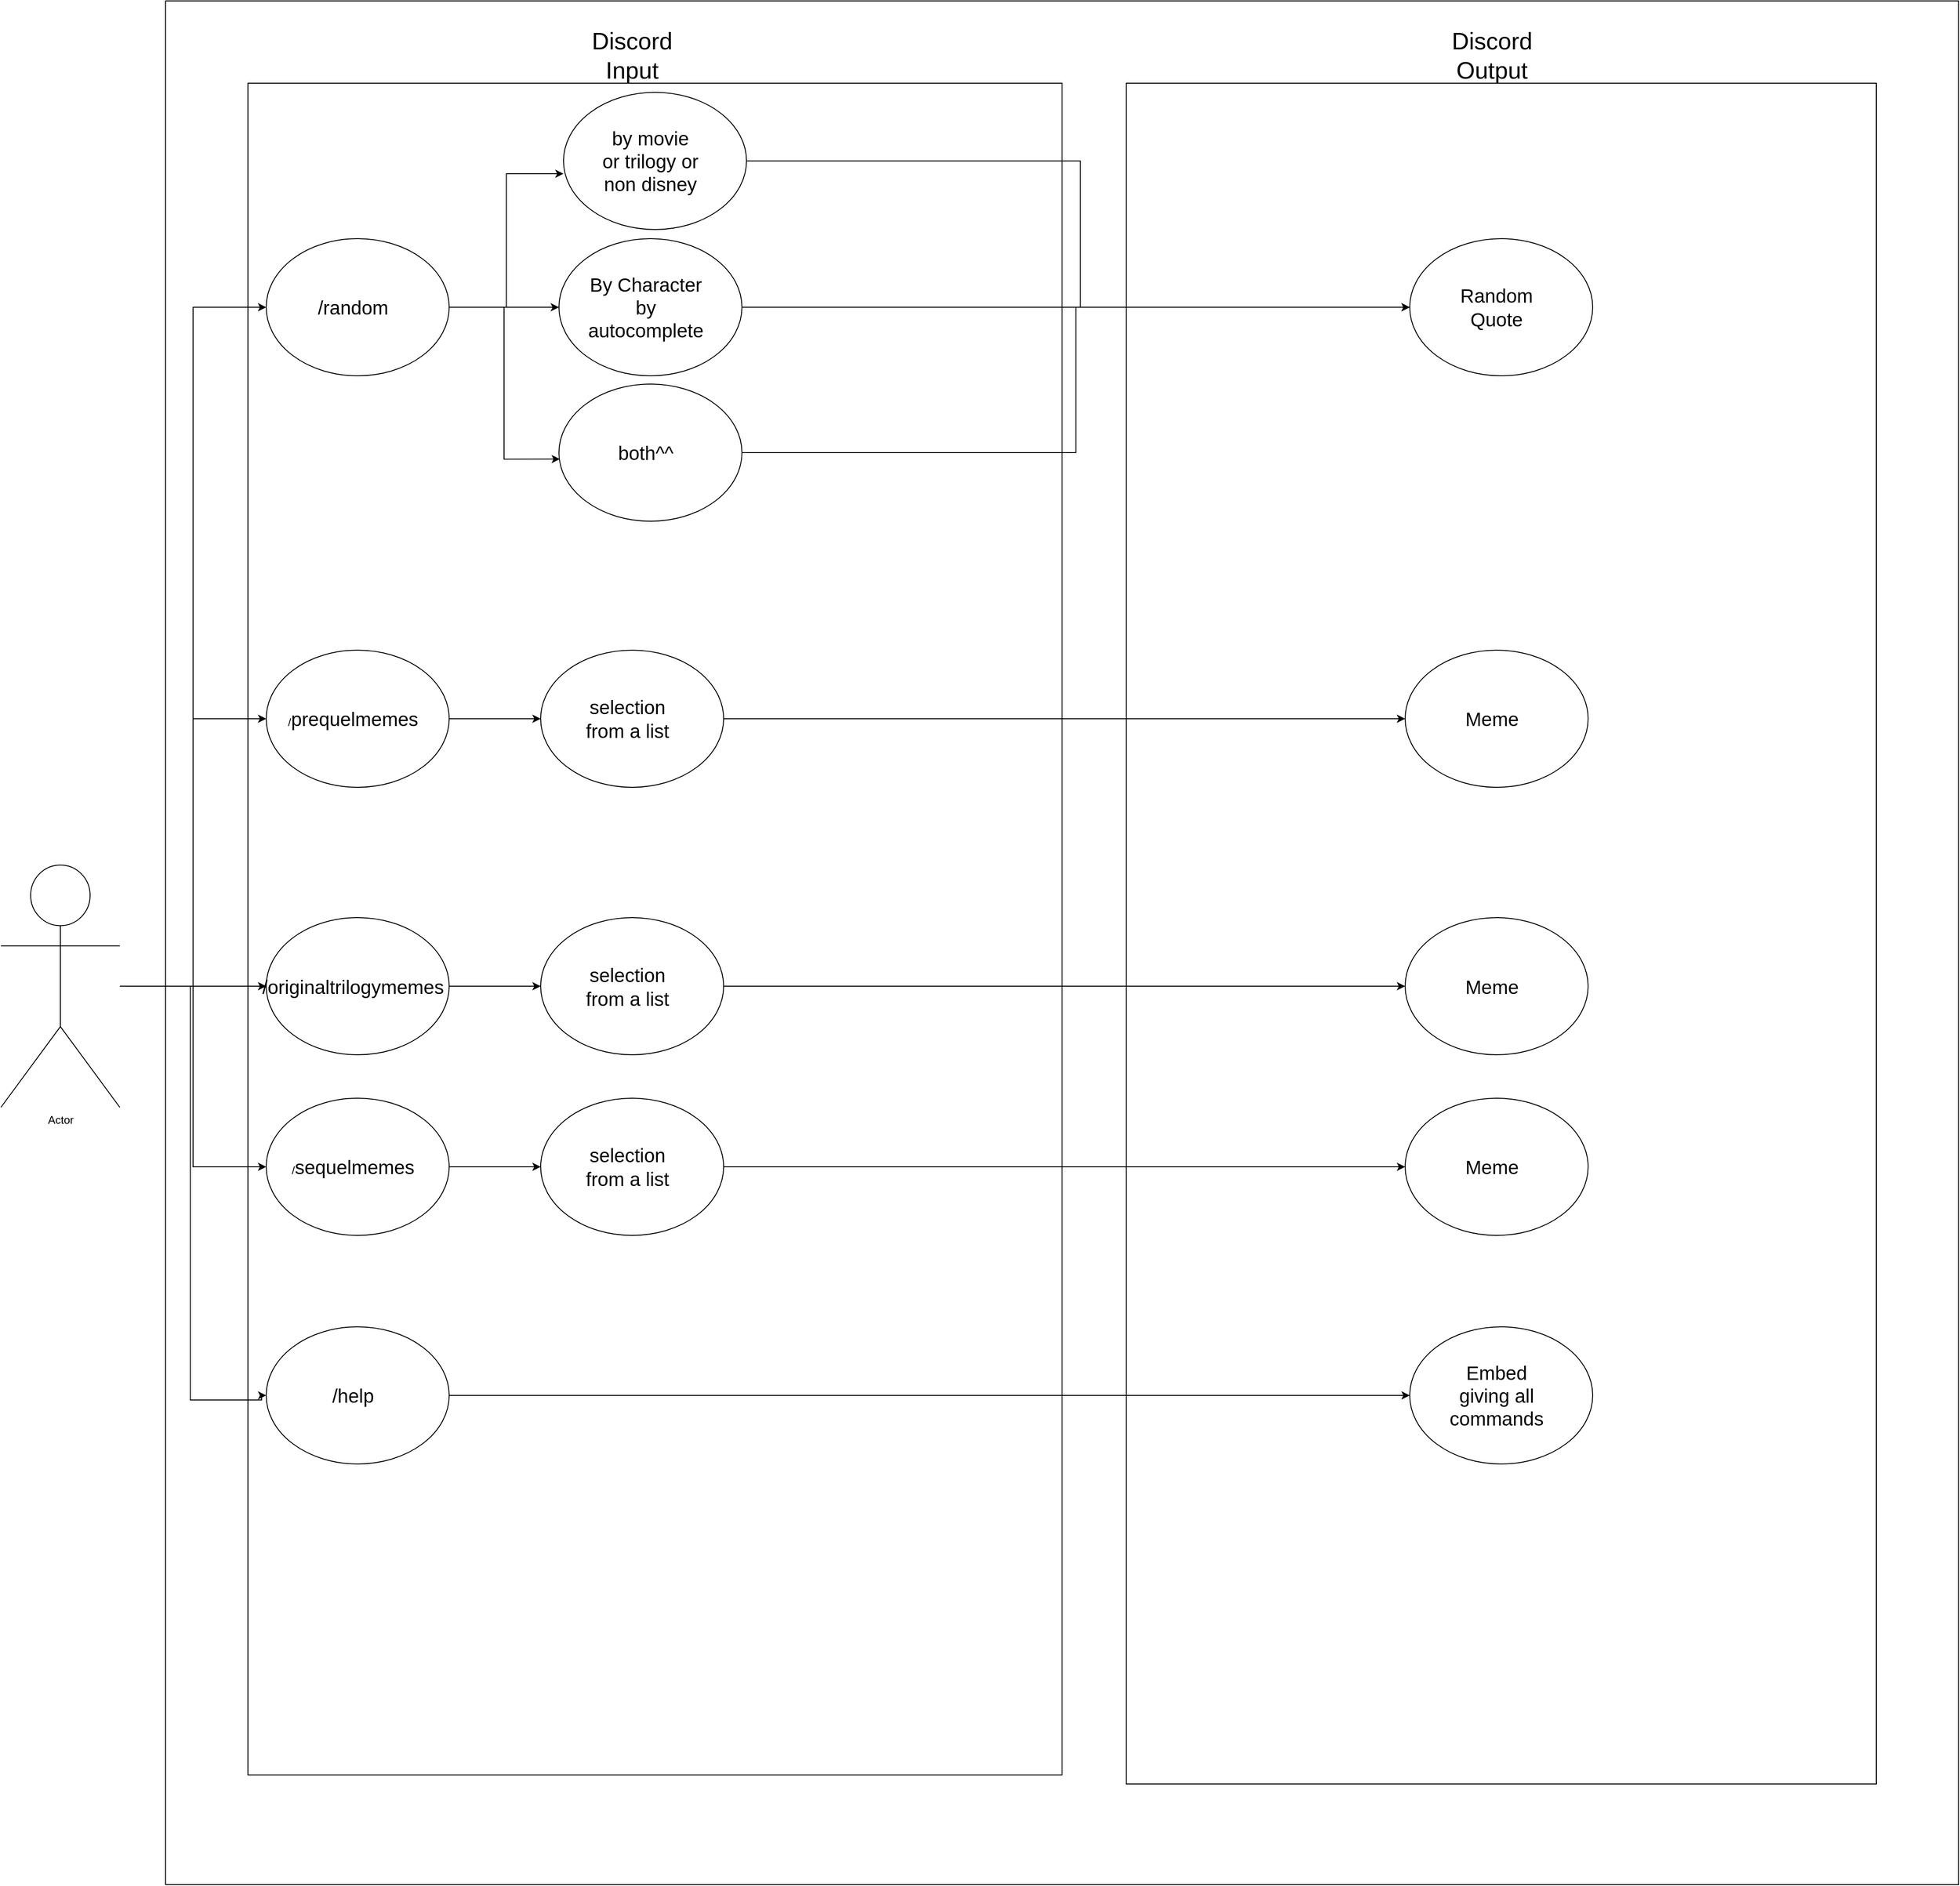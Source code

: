 <mxfile version="21.2.8" type="device">
  <diagram name="Page-1" id="065T2t1PhLZb1BEJfij4">
    <mxGraphModel dx="2602" dy="3438" grid="1" gridSize="10" guides="1" tooltips="1" connect="1" arrows="1" fold="1" page="1" pageScale="1" pageWidth="5000" pageHeight="5000" math="0" shadow="0">
      <root>
        <mxCell id="0" />
        <mxCell id="1" parent="0" />
        <mxCell id="gTSX4XcYXar_OQSmipjv-1" value="" style="rounded=0;whiteSpace=wrap;html=1;" vertex="1" parent="1">
          <mxGeometry x="360" y="200" width="1960" height="2060" as="geometry" />
        </mxCell>
        <mxCell id="gTSX4XcYXar_OQSmipjv-2" value="" style="rounded=0;whiteSpace=wrap;html=1;" vertex="1" parent="1">
          <mxGeometry x="450" y="290" width="890" height="1850" as="geometry" />
        </mxCell>
        <mxCell id="gTSX4XcYXar_OQSmipjv-3" value="" style="rounded=0;whiteSpace=wrap;html=1;" vertex="1" parent="1">
          <mxGeometry x="1410" y="290" width="820" height="1860" as="geometry" />
        </mxCell>
        <mxCell id="gTSX4XcYXar_OQSmipjv-27" style="edgeStyle=orthogonalEdgeStyle;rounded=0;orthogonalLoop=1;jettySize=auto;html=1;entryX=0;entryY=0.5;entryDx=0;entryDy=0;" edge="1" parent="1" source="gTSX4XcYXar_OQSmipjv-4" target="gTSX4XcYXar_OQSmipjv-6">
          <mxGeometry relative="1" as="geometry" />
        </mxCell>
        <mxCell id="gTSX4XcYXar_OQSmipjv-31" style="edgeStyle=orthogonalEdgeStyle;rounded=0;orthogonalLoop=1;jettySize=auto;html=1;entryX=0;entryY=0.5;entryDx=0;entryDy=0;" edge="1" parent="1" source="gTSX4XcYXar_OQSmipjv-4" target="gTSX4XcYXar_OQSmipjv-29">
          <mxGeometry relative="1" as="geometry" />
        </mxCell>
        <mxCell id="gTSX4XcYXar_OQSmipjv-48" style="edgeStyle=orthogonalEdgeStyle;rounded=0;orthogonalLoop=1;jettySize=auto;html=1;entryX=0;entryY=0.5;entryDx=0;entryDy=0;" edge="1" parent="1" source="gTSX4XcYXar_OQSmipjv-4" target="gTSX4XcYXar_OQSmipjv-41">
          <mxGeometry relative="1" as="geometry" />
        </mxCell>
        <mxCell id="gTSX4XcYXar_OQSmipjv-52" style="edgeStyle=orthogonalEdgeStyle;rounded=0;orthogonalLoop=1;jettySize=auto;html=1;entryX=0;entryY=0.5;entryDx=0;entryDy=0;" edge="1" parent="1" source="gTSX4XcYXar_OQSmipjv-4" target="gTSX4XcYXar_OQSmipjv-50">
          <mxGeometry relative="1" as="geometry">
            <Array as="points">
              <mxPoint x="387" y="1277" />
              <mxPoint x="387" y="1730" />
              <mxPoint x="465" y="1730" />
              <mxPoint x="465" y="1725" />
            </Array>
          </mxGeometry>
        </mxCell>
        <mxCell id="gTSX4XcYXar_OQSmipjv-65" style="edgeStyle=orthogonalEdgeStyle;rounded=0;orthogonalLoop=1;jettySize=auto;html=1;" edge="1" parent="1" source="gTSX4XcYXar_OQSmipjv-4" target="gTSX4XcYXar_OQSmipjv-58">
          <mxGeometry relative="1" as="geometry" />
        </mxCell>
        <mxCell id="gTSX4XcYXar_OQSmipjv-4" value="Actor" style="shape=umlActor;verticalLabelPosition=bottom;verticalAlign=top;html=1;outlineConnect=0;" vertex="1" parent="1">
          <mxGeometry x="180" y="1145" width="130" height="265" as="geometry" />
        </mxCell>
        <mxCell id="gTSX4XcYXar_OQSmipjv-16" style="edgeStyle=orthogonalEdgeStyle;rounded=0;orthogonalLoop=1;jettySize=auto;html=1;entryX=0;entryY=0.593;entryDx=0;entryDy=0;entryPerimeter=0;" edge="1" parent="1" source="gTSX4XcYXar_OQSmipjv-6" target="gTSX4XcYXar_OQSmipjv-10">
          <mxGeometry relative="1" as="geometry" />
        </mxCell>
        <mxCell id="gTSX4XcYXar_OQSmipjv-18" style="edgeStyle=orthogonalEdgeStyle;rounded=0;orthogonalLoop=1;jettySize=auto;html=1;" edge="1" parent="1" source="gTSX4XcYXar_OQSmipjv-6" target="gTSX4XcYXar_OQSmipjv-12">
          <mxGeometry relative="1" as="geometry" />
        </mxCell>
        <mxCell id="gTSX4XcYXar_OQSmipjv-19" style="edgeStyle=orthogonalEdgeStyle;rounded=0;orthogonalLoop=1;jettySize=auto;html=1;entryX=0.005;entryY=0.547;entryDx=0;entryDy=0;entryPerimeter=0;" edge="1" parent="1" source="gTSX4XcYXar_OQSmipjv-6" target="gTSX4XcYXar_OQSmipjv-14">
          <mxGeometry relative="1" as="geometry" />
        </mxCell>
        <mxCell id="gTSX4XcYXar_OQSmipjv-6" value="" style="ellipse;whiteSpace=wrap;html=1;" vertex="1" parent="1">
          <mxGeometry x="470" y="460" width="200" height="150" as="geometry" />
        </mxCell>
        <mxCell id="gTSX4XcYXar_OQSmipjv-7" value="&lt;font style=&quot;font-size: 26px;&quot;&gt;Discord Input&lt;/font&gt;" style="text;strokeColor=none;align=center;fillColor=none;html=1;verticalAlign=middle;whiteSpace=wrap;rounded=0;" vertex="1" parent="1">
          <mxGeometry x="830" y="240" width="80" height="40" as="geometry" />
        </mxCell>
        <mxCell id="gTSX4XcYXar_OQSmipjv-8" value="&lt;font style=&quot;font-size: 21px;&quot;&gt;/random&lt;/font&gt;" style="text;strokeColor=none;align=center;fillColor=none;html=1;verticalAlign=middle;whiteSpace=wrap;rounded=0;" vertex="1" parent="1">
          <mxGeometry x="510" y="500" width="110" height="70" as="geometry" />
        </mxCell>
        <mxCell id="gTSX4XcYXar_OQSmipjv-23" style="edgeStyle=orthogonalEdgeStyle;rounded=0;orthogonalLoop=1;jettySize=auto;html=1;entryX=0;entryY=0.5;entryDx=0;entryDy=0;" edge="1" parent="1" source="gTSX4XcYXar_OQSmipjv-10" target="gTSX4XcYXar_OQSmipjv-22">
          <mxGeometry relative="1" as="geometry">
            <Array as="points">
              <mxPoint x="1360" y="375" />
              <mxPoint x="1360" y="535" />
            </Array>
          </mxGeometry>
        </mxCell>
        <mxCell id="gTSX4XcYXar_OQSmipjv-10" value="" style="ellipse;whiteSpace=wrap;html=1;" vertex="1" parent="1">
          <mxGeometry x="795" y="300" width="200" height="150" as="geometry" />
        </mxCell>
        <mxCell id="gTSX4XcYXar_OQSmipjv-11" value="&lt;font style=&quot;font-size: 21px;&quot;&gt;by movie or trilogy or non disney&lt;br&gt;&lt;/font&gt;" style="text;strokeColor=none;align=center;fillColor=none;html=1;verticalAlign=middle;whiteSpace=wrap;rounded=0;" vertex="1" parent="1">
          <mxGeometry x="835" y="340" width="110" height="70" as="geometry" />
        </mxCell>
        <mxCell id="gTSX4XcYXar_OQSmipjv-24" style="edgeStyle=orthogonalEdgeStyle;rounded=0;orthogonalLoop=1;jettySize=auto;html=1;" edge="1" parent="1" source="gTSX4XcYXar_OQSmipjv-12" target="gTSX4XcYXar_OQSmipjv-21">
          <mxGeometry relative="1" as="geometry" />
        </mxCell>
        <mxCell id="gTSX4XcYXar_OQSmipjv-12" value="" style="ellipse;whiteSpace=wrap;html=1;" vertex="1" parent="1">
          <mxGeometry x="790" y="460" width="200" height="150" as="geometry" />
        </mxCell>
        <mxCell id="gTSX4XcYXar_OQSmipjv-13" value="&lt;font style=&quot;font-size: 21px;&quot;&gt;By Character by autocomplete&lt;/font&gt;" style="text;strokeColor=none;align=center;fillColor=none;html=1;verticalAlign=middle;whiteSpace=wrap;rounded=0;" vertex="1" parent="1">
          <mxGeometry x="830" y="500" width="110" height="70" as="geometry" />
        </mxCell>
        <mxCell id="gTSX4XcYXar_OQSmipjv-26" style="edgeStyle=orthogonalEdgeStyle;rounded=0;orthogonalLoop=1;jettySize=auto;html=1;entryX=0;entryY=0.5;entryDx=0;entryDy=0;" edge="1" parent="1" source="gTSX4XcYXar_OQSmipjv-14" target="gTSX4XcYXar_OQSmipjv-21">
          <mxGeometry relative="1" as="geometry" />
        </mxCell>
        <mxCell id="gTSX4XcYXar_OQSmipjv-14" value="" style="ellipse;whiteSpace=wrap;html=1;" vertex="1" parent="1">
          <mxGeometry x="790" y="619" width="200" height="150" as="geometry" />
        </mxCell>
        <mxCell id="gTSX4XcYXar_OQSmipjv-15" value="&lt;font style=&quot;font-size: 21px;&quot;&gt;both^^&lt;/font&gt;" style="text;strokeColor=none;align=center;fillColor=none;html=1;verticalAlign=middle;whiteSpace=wrap;rounded=0;" vertex="1" parent="1">
          <mxGeometry x="830" y="659" width="110" height="70" as="geometry" />
        </mxCell>
        <mxCell id="gTSX4XcYXar_OQSmipjv-21" value="" style="ellipse;whiteSpace=wrap;html=1;" vertex="1" parent="1">
          <mxGeometry x="1720" y="460" width="200" height="150" as="geometry" />
        </mxCell>
        <mxCell id="gTSX4XcYXar_OQSmipjv-22" value="&lt;font style=&quot;font-size: 21px;&quot;&gt;Random Quote&lt;/font&gt;" style="text;strokeColor=none;align=center;fillColor=none;html=1;verticalAlign=middle;whiteSpace=wrap;rounded=0;" vertex="1" parent="1">
          <mxGeometry x="1760" y="500" width="110" height="70" as="geometry" />
        </mxCell>
        <mxCell id="gTSX4XcYXar_OQSmipjv-35" style="edgeStyle=orthogonalEdgeStyle;rounded=0;orthogonalLoop=1;jettySize=auto;html=1;" edge="1" parent="1" source="gTSX4XcYXar_OQSmipjv-29" target="gTSX4XcYXar_OQSmipjv-33">
          <mxGeometry relative="1" as="geometry" />
        </mxCell>
        <mxCell id="gTSX4XcYXar_OQSmipjv-29" value="" style="ellipse;whiteSpace=wrap;html=1;" vertex="1" parent="1">
          <mxGeometry x="470" y="910" width="200" height="150" as="geometry" />
        </mxCell>
        <mxCell id="gTSX4XcYXar_OQSmipjv-30" value="/&lt;font style=&quot;font-size: 21px;&quot;&gt;prequelmemes&lt;/font&gt;" style="text;strokeColor=none;align=center;fillColor=none;html=1;verticalAlign=middle;whiteSpace=wrap;rounded=0;" vertex="1" parent="1">
          <mxGeometry x="510" y="950" width="110" height="70" as="geometry" />
        </mxCell>
        <mxCell id="gTSX4XcYXar_OQSmipjv-39" style="edgeStyle=orthogonalEdgeStyle;rounded=0;orthogonalLoop=1;jettySize=auto;html=1;entryX=0;entryY=0.5;entryDx=0;entryDy=0;" edge="1" parent="1" source="gTSX4XcYXar_OQSmipjv-33" target="gTSX4XcYXar_OQSmipjv-36">
          <mxGeometry relative="1" as="geometry" />
        </mxCell>
        <mxCell id="gTSX4XcYXar_OQSmipjv-33" value="" style="ellipse;whiteSpace=wrap;html=1;" vertex="1" parent="1">
          <mxGeometry x="770" y="910" width="200" height="150" as="geometry" />
        </mxCell>
        <mxCell id="gTSX4XcYXar_OQSmipjv-34" value="&lt;font style=&quot;font-size: 21px;&quot;&gt;selection from a list&lt;/font&gt;" style="text;strokeColor=none;align=center;fillColor=none;html=1;verticalAlign=middle;whiteSpace=wrap;rounded=0;" vertex="1" parent="1">
          <mxGeometry x="810" y="950" width="110" height="70" as="geometry" />
        </mxCell>
        <mxCell id="gTSX4XcYXar_OQSmipjv-36" value="" style="ellipse;whiteSpace=wrap;html=1;" vertex="1" parent="1">
          <mxGeometry x="1715" y="910" width="200" height="150" as="geometry" />
        </mxCell>
        <mxCell id="gTSX4XcYXar_OQSmipjv-37" value="&lt;font style=&quot;font-size: 21px;&quot;&gt;Meme&lt;/font&gt;" style="text;strokeColor=none;align=center;fillColor=none;html=1;verticalAlign=middle;whiteSpace=wrap;rounded=0;" vertex="1" parent="1">
          <mxGeometry x="1755" y="950" width="110" height="70" as="geometry" />
        </mxCell>
        <mxCell id="gTSX4XcYXar_OQSmipjv-38" value="&lt;font style=&quot;font-size: 26px;&quot;&gt;Discord Output&lt;br&gt;&lt;/font&gt;" style="text;strokeColor=none;align=center;fillColor=none;html=1;verticalAlign=middle;whiteSpace=wrap;rounded=0;" vertex="1" parent="1">
          <mxGeometry x="1770" y="240" width="80" height="40" as="geometry" />
        </mxCell>
        <mxCell id="gTSX4XcYXar_OQSmipjv-40" style="edgeStyle=orthogonalEdgeStyle;rounded=0;orthogonalLoop=1;jettySize=auto;html=1;" edge="1" parent="1" source="gTSX4XcYXar_OQSmipjv-41" target="gTSX4XcYXar_OQSmipjv-44">
          <mxGeometry relative="1" as="geometry" />
        </mxCell>
        <mxCell id="gTSX4XcYXar_OQSmipjv-41" value="" style="ellipse;whiteSpace=wrap;html=1;" vertex="1" parent="1">
          <mxGeometry x="470" y="1202.5" width="200" height="150" as="geometry" />
        </mxCell>
        <mxCell id="gTSX4XcYXar_OQSmipjv-42" value="&lt;font style=&quot;font-size: 21px;&quot;&gt;/originaltrilogymemes&lt;/font&gt;" style="text;strokeColor=none;align=center;fillColor=none;html=1;verticalAlign=middle;whiteSpace=wrap;rounded=0;" vertex="1" parent="1">
          <mxGeometry x="510" y="1242.5" width="110" height="70" as="geometry" />
        </mxCell>
        <mxCell id="gTSX4XcYXar_OQSmipjv-43" style="edgeStyle=orthogonalEdgeStyle;rounded=0;orthogonalLoop=1;jettySize=auto;html=1;entryX=0;entryY=0.5;entryDx=0;entryDy=0;" edge="1" parent="1" source="gTSX4XcYXar_OQSmipjv-44" target="gTSX4XcYXar_OQSmipjv-46">
          <mxGeometry relative="1" as="geometry" />
        </mxCell>
        <mxCell id="gTSX4XcYXar_OQSmipjv-44" value="" style="ellipse;whiteSpace=wrap;html=1;" vertex="1" parent="1">
          <mxGeometry x="770" y="1202.5" width="200" height="150" as="geometry" />
        </mxCell>
        <mxCell id="gTSX4XcYXar_OQSmipjv-45" value="&lt;font style=&quot;font-size: 21px;&quot;&gt;selection from a list&lt;/font&gt;" style="text;strokeColor=none;align=center;fillColor=none;html=1;verticalAlign=middle;whiteSpace=wrap;rounded=0;" vertex="1" parent="1">
          <mxGeometry x="810" y="1242.5" width="110" height="70" as="geometry" />
        </mxCell>
        <mxCell id="gTSX4XcYXar_OQSmipjv-46" value="" style="ellipse;whiteSpace=wrap;html=1;" vertex="1" parent="1">
          <mxGeometry x="1715" y="1202.5" width="200" height="150" as="geometry" />
        </mxCell>
        <mxCell id="gTSX4XcYXar_OQSmipjv-47" value="&lt;font style=&quot;font-size: 21px;&quot;&gt;Meme&lt;/font&gt;" style="text;strokeColor=none;align=center;fillColor=none;html=1;verticalAlign=middle;whiteSpace=wrap;rounded=0;" vertex="1" parent="1">
          <mxGeometry x="1755" y="1242.5" width="110" height="70" as="geometry" />
        </mxCell>
        <mxCell id="gTSX4XcYXar_OQSmipjv-55" style="edgeStyle=orthogonalEdgeStyle;rounded=0;orthogonalLoop=1;jettySize=auto;html=1;" edge="1" parent="1" source="gTSX4XcYXar_OQSmipjv-50" target="gTSX4XcYXar_OQSmipjv-53">
          <mxGeometry relative="1" as="geometry" />
        </mxCell>
        <mxCell id="gTSX4XcYXar_OQSmipjv-50" value="" style="ellipse;whiteSpace=wrap;html=1;" vertex="1" parent="1">
          <mxGeometry x="470" y="1650" width="200" height="150" as="geometry" />
        </mxCell>
        <mxCell id="gTSX4XcYXar_OQSmipjv-51" value="&lt;font style=&quot;font-size: 21px;&quot;&gt;/help&lt;/font&gt;" style="text;strokeColor=none;align=center;fillColor=none;html=1;verticalAlign=middle;whiteSpace=wrap;rounded=0;" vertex="1" parent="1">
          <mxGeometry x="510" y="1690" width="110" height="70" as="geometry" />
        </mxCell>
        <mxCell id="gTSX4XcYXar_OQSmipjv-53" value="" style="ellipse;whiteSpace=wrap;html=1;" vertex="1" parent="1">
          <mxGeometry x="1720" y="1650" width="200" height="150" as="geometry" />
        </mxCell>
        <mxCell id="gTSX4XcYXar_OQSmipjv-54" value="&lt;font style=&quot;font-size: 21px;&quot;&gt;Embed giving all commands&lt;/font&gt;" style="text;strokeColor=none;align=center;fillColor=none;html=1;verticalAlign=middle;whiteSpace=wrap;rounded=0;" vertex="1" parent="1">
          <mxGeometry x="1760" y="1690" width="110" height="70" as="geometry" />
        </mxCell>
        <mxCell id="gTSX4XcYXar_OQSmipjv-57" style="edgeStyle=orthogonalEdgeStyle;rounded=0;orthogonalLoop=1;jettySize=auto;html=1;" edge="1" parent="1" source="gTSX4XcYXar_OQSmipjv-58" target="gTSX4XcYXar_OQSmipjv-61">
          <mxGeometry relative="1" as="geometry" />
        </mxCell>
        <mxCell id="gTSX4XcYXar_OQSmipjv-58" value="" style="ellipse;whiteSpace=wrap;html=1;" vertex="1" parent="1">
          <mxGeometry x="470" y="1400" width="200" height="150" as="geometry" />
        </mxCell>
        <mxCell id="gTSX4XcYXar_OQSmipjv-59" value="/&lt;font style=&quot;font-size: 21px;&quot;&gt;sequelmemes&lt;/font&gt;" style="text;strokeColor=none;align=center;fillColor=none;html=1;verticalAlign=middle;whiteSpace=wrap;rounded=0;" vertex="1" parent="1">
          <mxGeometry x="510" y="1440" width="110" height="70" as="geometry" />
        </mxCell>
        <mxCell id="gTSX4XcYXar_OQSmipjv-60" style="edgeStyle=orthogonalEdgeStyle;rounded=0;orthogonalLoop=1;jettySize=auto;html=1;entryX=0;entryY=0.5;entryDx=0;entryDy=0;" edge="1" parent="1" source="gTSX4XcYXar_OQSmipjv-61" target="gTSX4XcYXar_OQSmipjv-63">
          <mxGeometry relative="1" as="geometry" />
        </mxCell>
        <mxCell id="gTSX4XcYXar_OQSmipjv-61" value="" style="ellipse;whiteSpace=wrap;html=1;" vertex="1" parent="1">
          <mxGeometry x="770" y="1400" width="200" height="150" as="geometry" />
        </mxCell>
        <mxCell id="gTSX4XcYXar_OQSmipjv-62" value="&lt;font style=&quot;font-size: 21px;&quot;&gt;selection from a list&lt;/font&gt;" style="text;strokeColor=none;align=center;fillColor=none;html=1;verticalAlign=middle;whiteSpace=wrap;rounded=0;" vertex="1" parent="1">
          <mxGeometry x="810" y="1440" width="110" height="70" as="geometry" />
        </mxCell>
        <mxCell id="gTSX4XcYXar_OQSmipjv-63" value="" style="ellipse;whiteSpace=wrap;html=1;" vertex="1" parent="1">
          <mxGeometry x="1715" y="1400" width="200" height="150" as="geometry" />
        </mxCell>
        <mxCell id="gTSX4XcYXar_OQSmipjv-64" value="&lt;font style=&quot;font-size: 21px;&quot;&gt;Meme&lt;/font&gt;" style="text;strokeColor=none;align=center;fillColor=none;html=1;verticalAlign=middle;whiteSpace=wrap;rounded=0;" vertex="1" parent="1">
          <mxGeometry x="1755" y="1440" width="110" height="70" as="geometry" />
        </mxCell>
      </root>
    </mxGraphModel>
  </diagram>
</mxfile>
